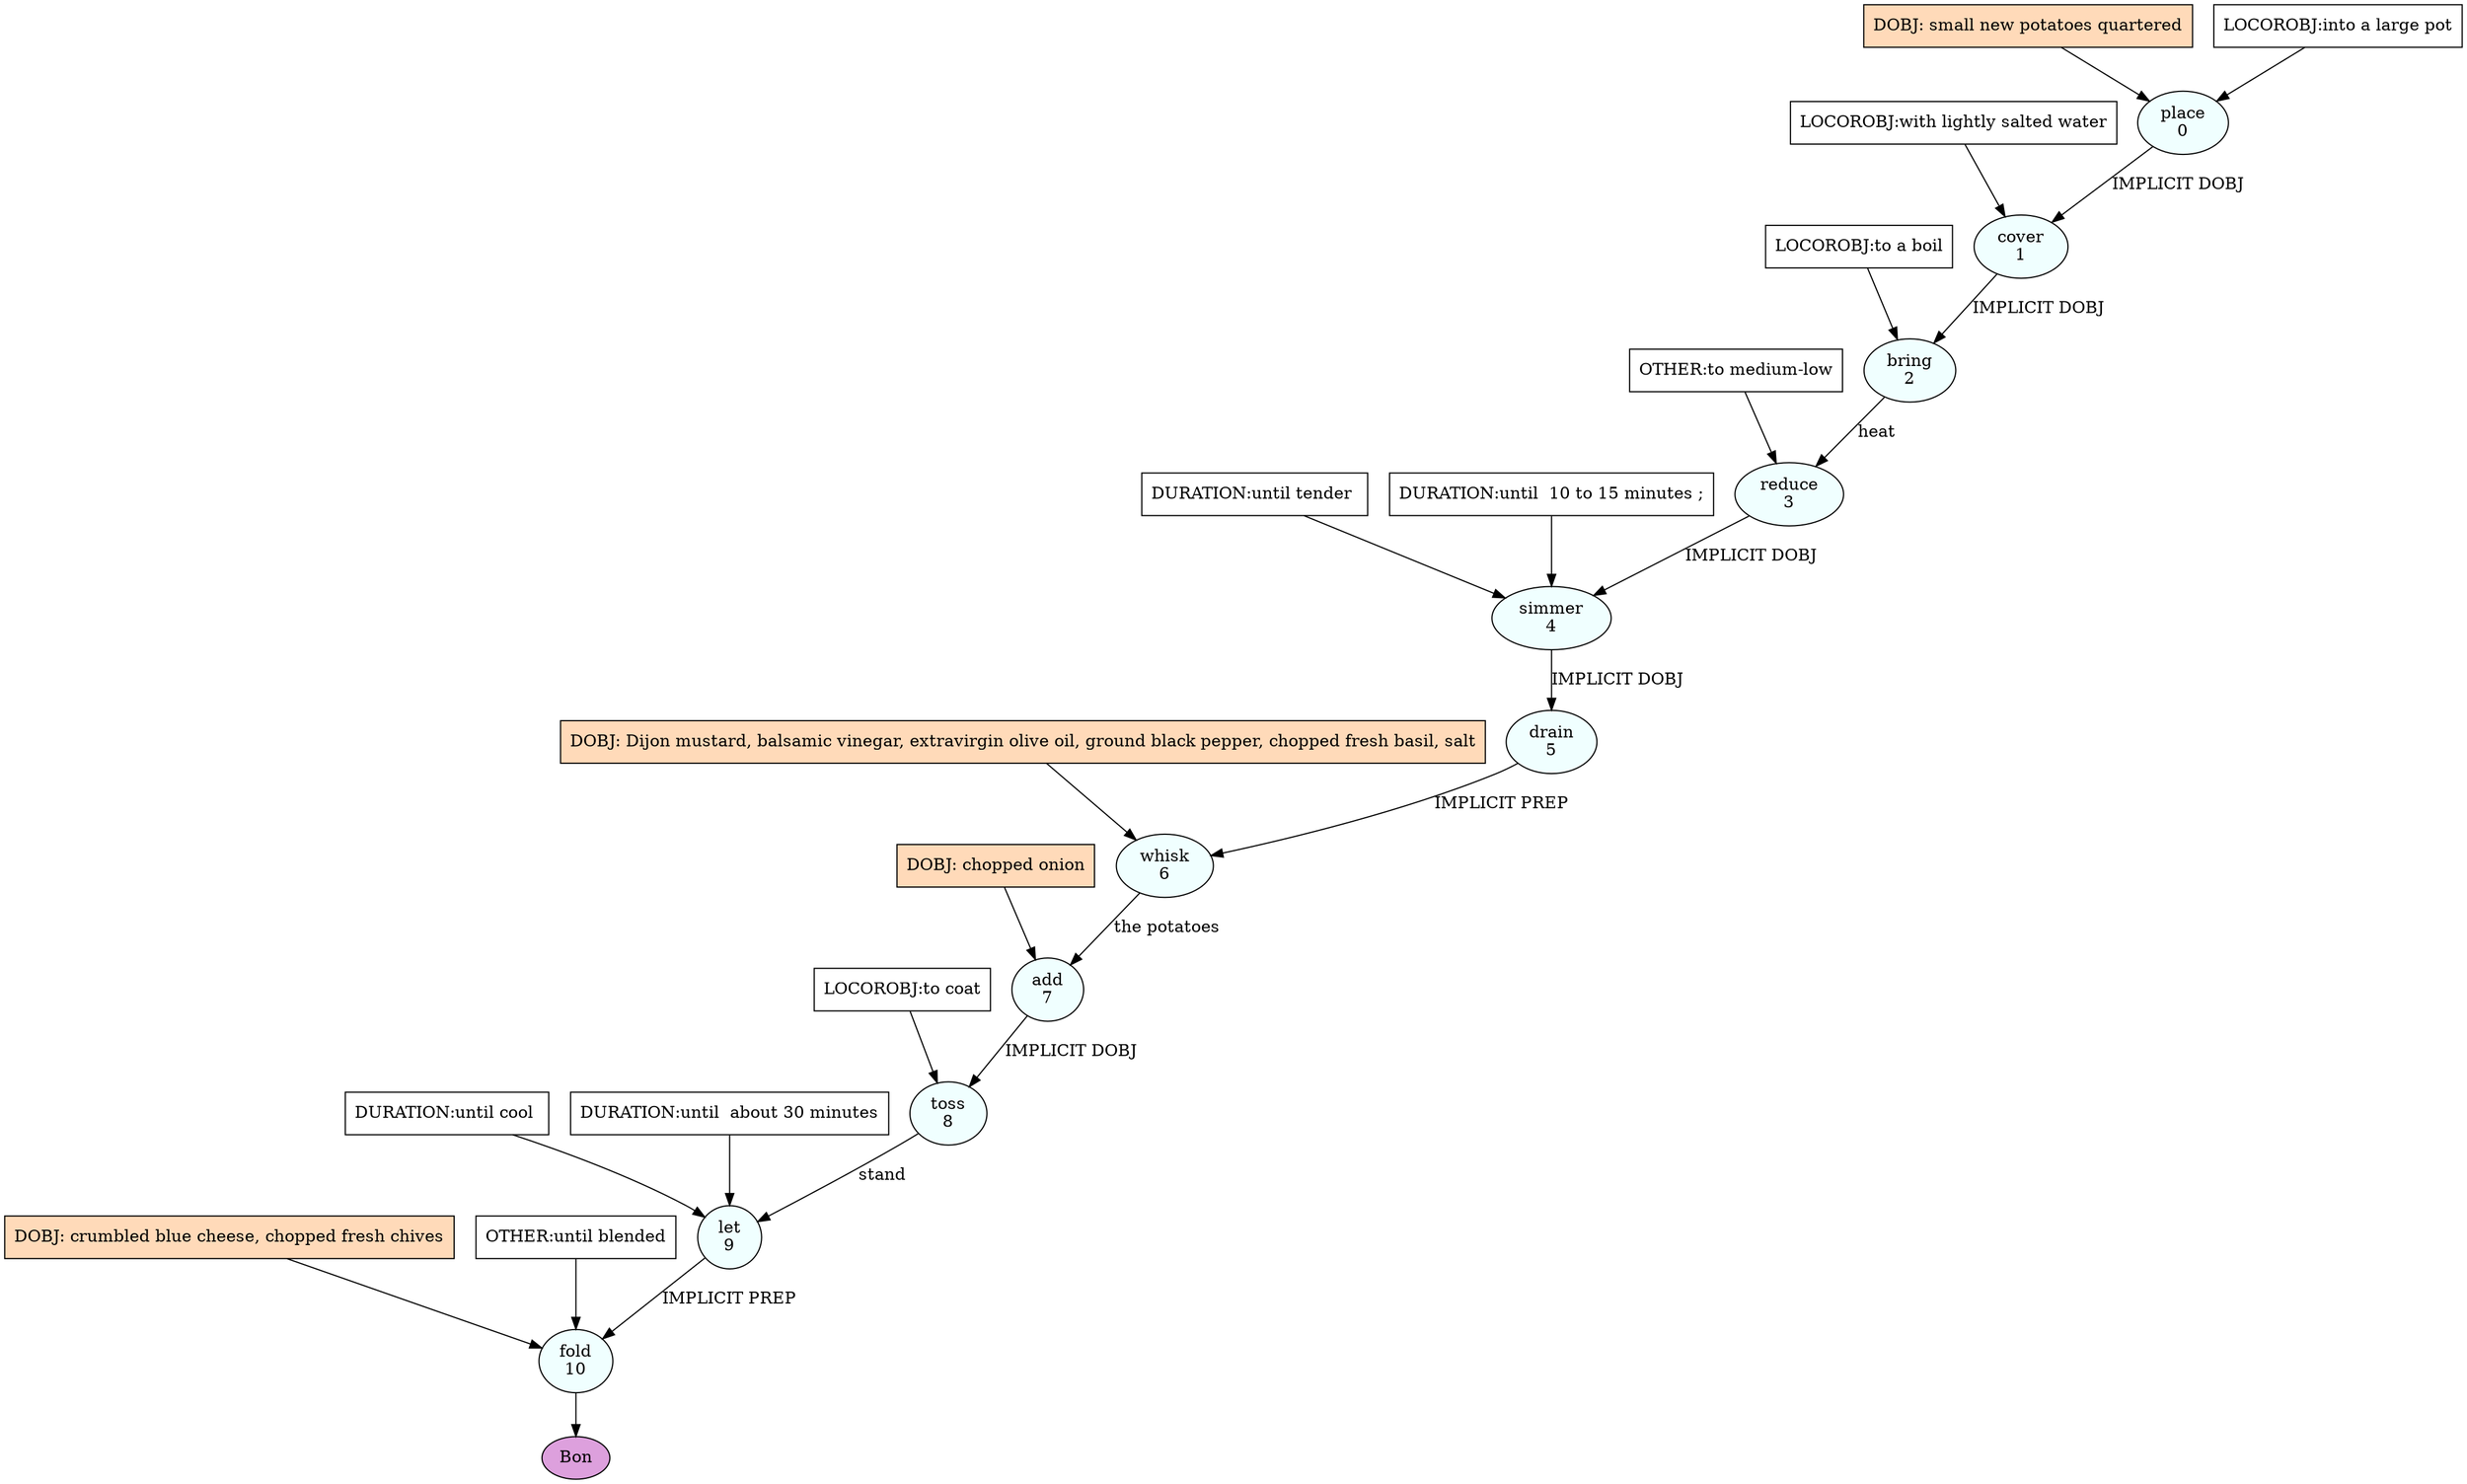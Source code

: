 digraph recipe {
E0[label="place
0", shape=oval, style=filled, fillcolor=azure]
E1[label="cover
1", shape=oval, style=filled, fillcolor=azure]
E2[label="bring
2", shape=oval, style=filled, fillcolor=azure]
E3[label="reduce
3", shape=oval, style=filled, fillcolor=azure]
E4[label="simmer
4", shape=oval, style=filled, fillcolor=azure]
E5[label="drain
5", shape=oval, style=filled, fillcolor=azure]
E6[label="whisk
6", shape=oval, style=filled, fillcolor=azure]
E7[label="add
7", shape=oval, style=filled, fillcolor=azure]
E8[label="toss
8", shape=oval, style=filled, fillcolor=azure]
E9[label="let
9", shape=oval, style=filled, fillcolor=azure]
E10[label="fold
10", shape=oval, style=filled, fillcolor=azure]
D0[label="DOBJ: small new potatoes quartered", shape=box, style=filled, fillcolor=peachpuff]
D0 -> E0
P0_0[label="LOCOROBJ:into a large pot", shape=box, style=filled, fillcolor=white]
P0_0 -> E0
E0 -> E1 [label="IMPLICIT DOBJ"]
P1_0_0[label="LOCOROBJ:with lightly salted water", shape=box, style=filled, fillcolor=white]
P1_0_0 -> E1
E1 -> E2 [label="IMPLICIT DOBJ"]
P2_0_0[label="LOCOROBJ:to a boil", shape=box, style=filled, fillcolor=white]
P2_0_0 -> E2
E2 -> E3 [label="heat"]
P3_0_0[label="OTHER:to medium-low", shape=box, style=filled, fillcolor=white]
P3_0_0 -> E3
E3 -> E4 [label="IMPLICIT DOBJ"]
P4_0_0[label="DURATION:until tender ", shape=box, style=filled, fillcolor=white]
P4_0_0 -> E4
P4_0_1[label="DURATION:until  10 to 15 minutes ;", shape=box, style=filled, fillcolor=white]
P4_0_1 -> E4
E4 -> E5 [label="IMPLICIT DOBJ"]
D6_ing[label="DOBJ: Dijon mustard, balsamic vinegar, extravirgin olive oil, ground black pepper, chopped fresh basil, salt", shape=box, style=filled, fillcolor=peachpuff]
D6_ing -> E6
E5 -> E6 [label="IMPLICIT PREP"]
D7_ing[label="DOBJ: chopped onion", shape=box, style=filled, fillcolor=peachpuff]
D7_ing -> E7
E6 -> E7 [label="the potatoes"]
E7 -> E8 [label="IMPLICIT DOBJ"]
P8_0_0[label="LOCOROBJ:to coat", shape=box, style=filled, fillcolor=white]
P8_0_0 -> E8
E8 -> E9 [label="stand"]
P9_0_0[label="DURATION:until cool ", shape=box, style=filled, fillcolor=white]
P9_0_0 -> E9
P9_0_1[label="DURATION:until  about 30 minutes", shape=box, style=filled, fillcolor=white]
P9_0_1 -> E9
D10_ing[label="DOBJ: crumbled blue cheese, chopped fresh chives", shape=box, style=filled, fillcolor=peachpuff]
D10_ing -> E10
E9 -> E10 [label="IMPLICIT PREP"]
P10_1_0[label="OTHER:until blended", shape=box, style=filled, fillcolor=white]
P10_1_0 -> E10
EOR[label="Bon", shape=oval, style=filled, fillcolor=plum]
E10 -> EOR
}
